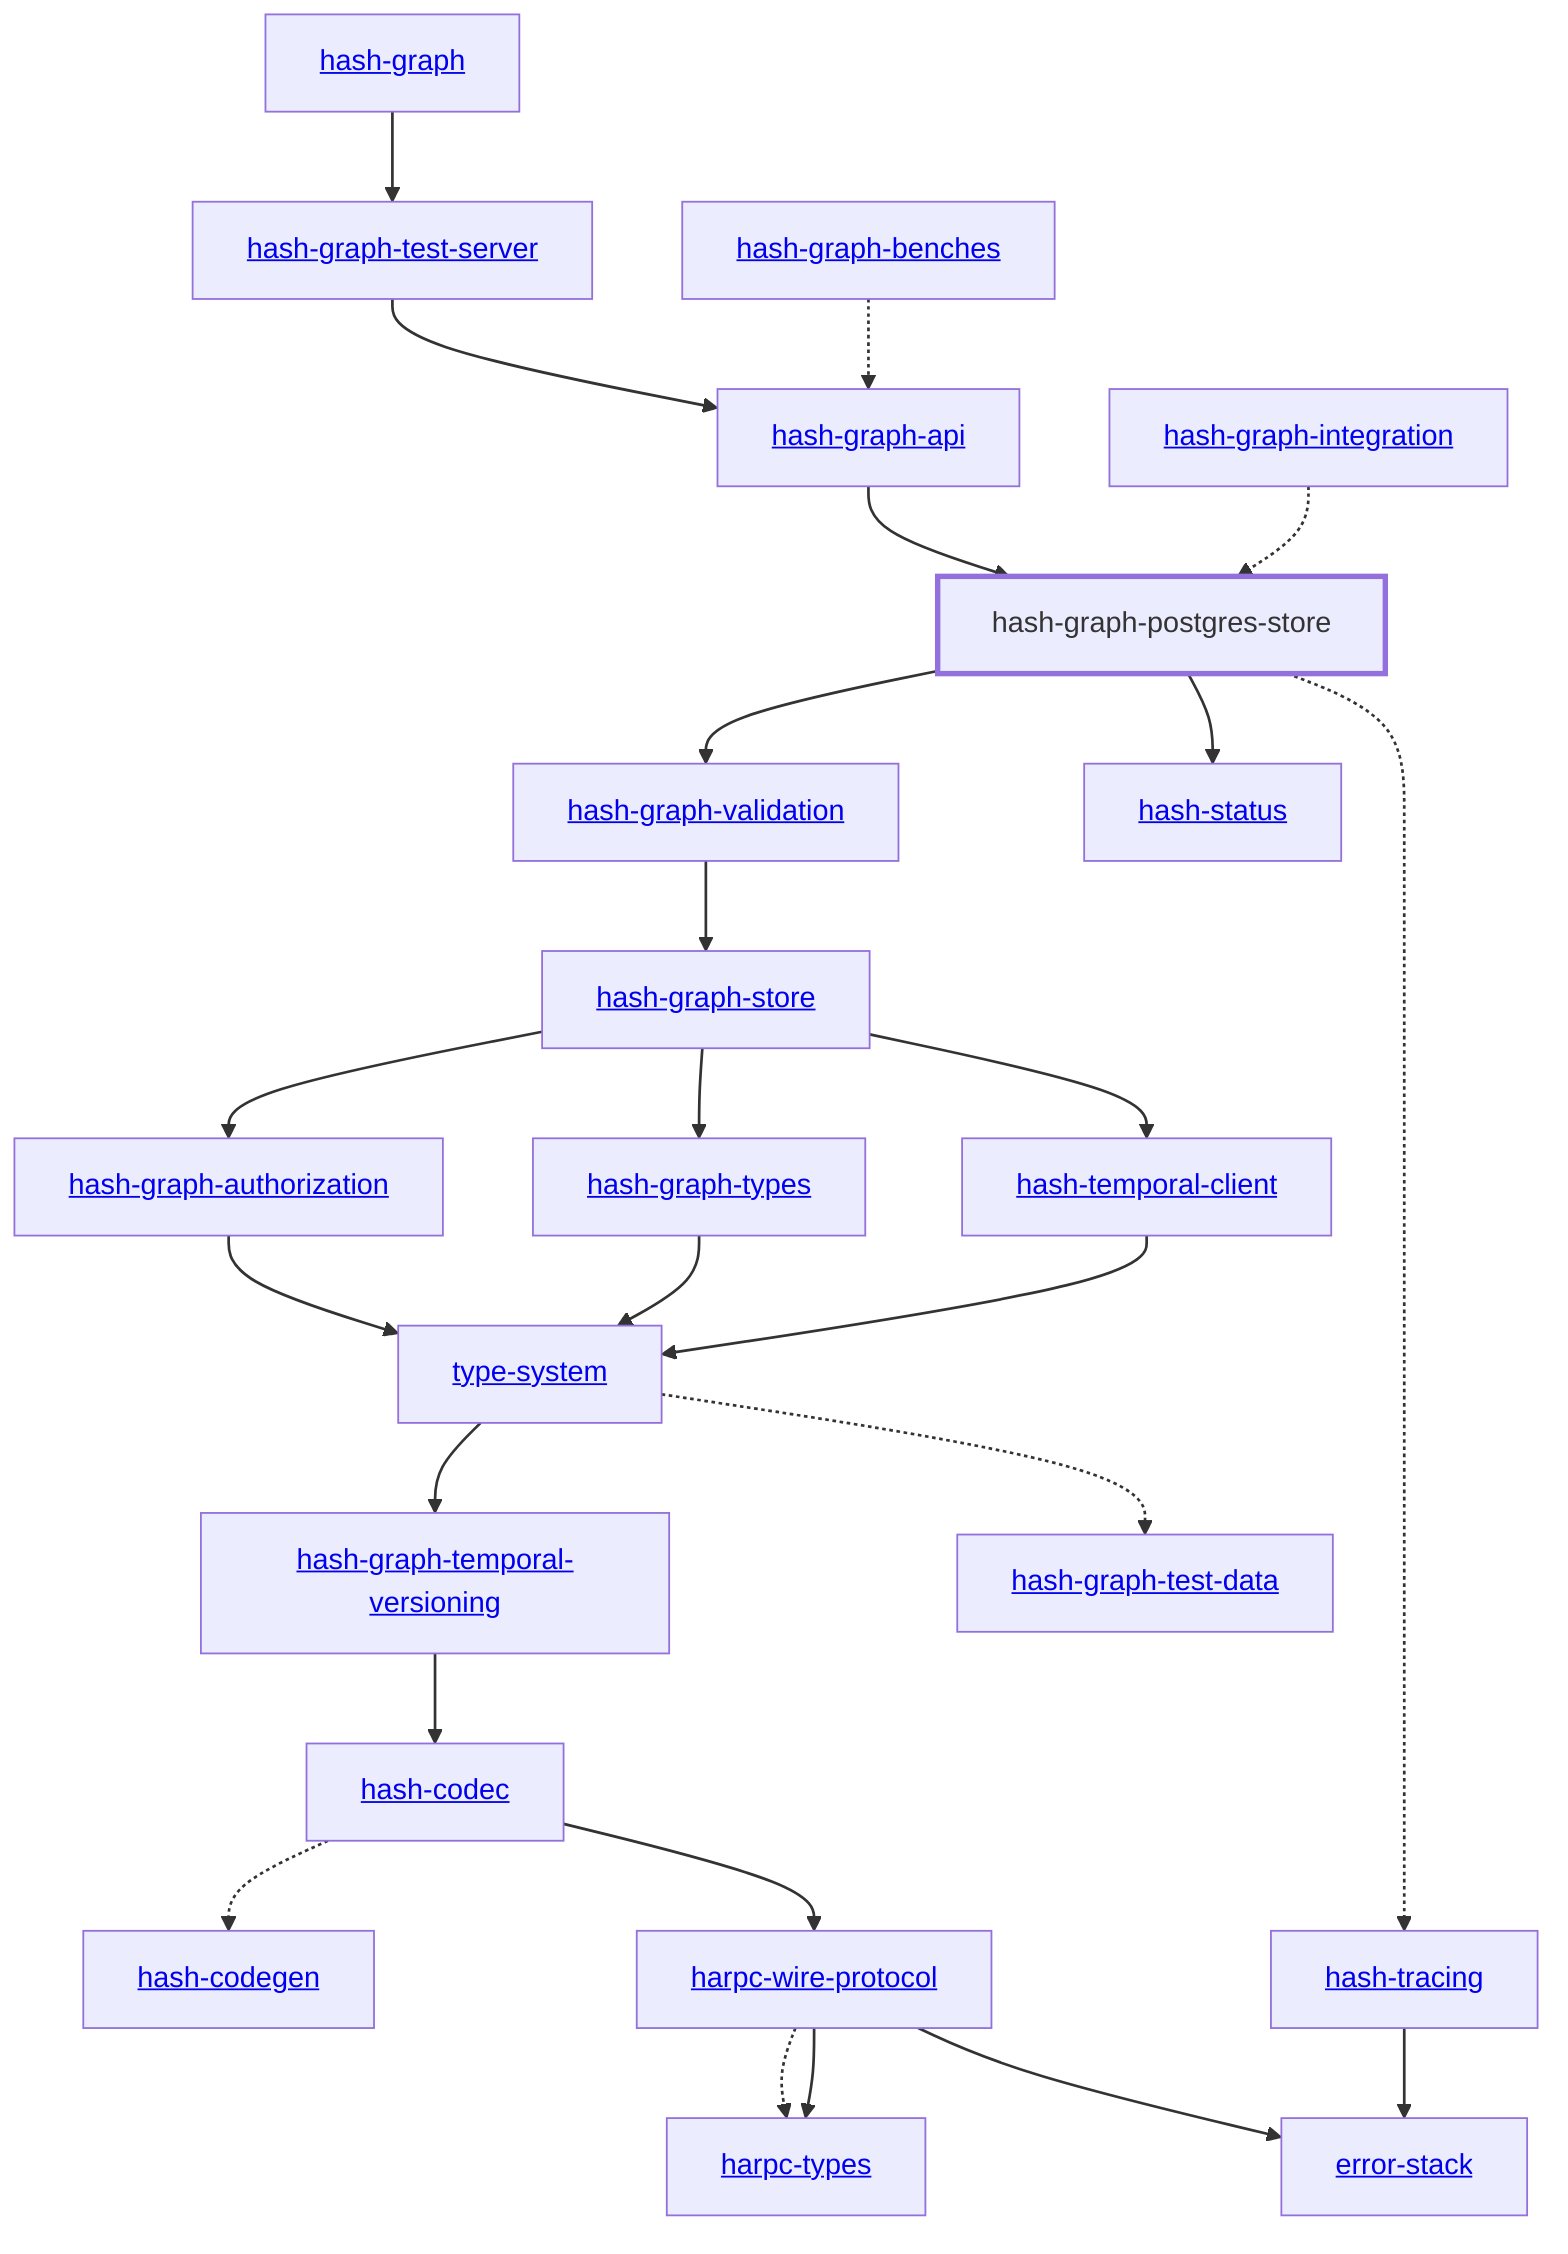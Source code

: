 graph TD
    linkStyle default stroke-width:1.5px
    classDef default stroke-width:1px
    classDef root stroke-width:3px
    classDef dev stroke-width:1px
    classDef build stroke-width:1px
    %% Legend
    %% --> : Normal dependency
    %% -.-> : Dev dependency
    %% ---> : Build dependency
    0[<a href="../hash_graph">hash-graph</a>]
    1[<a href="../type_system">type-system</a>]
    2[<a href="../hash_codec">hash-codec</a>]
    3[<a href="../hash_codegen">hash-codegen</a>]
    4[<a href="../hash_graph_api">hash-graph-api</a>]
    5[<a href="../hash_graph_authorization">hash-graph-authorization</a>]
    6[hash-graph-postgres-store]
    class 6 root
    7[<a href="../hash_graph_store">hash-graph-store</a>]
    8[<a href="../hash_graph_temporal_versioning">hash-graph-temporal-versioning</a>]
    9[<a href="../hash_graph_test_server">hash-graph-test-server</a>]
    10[<a href="../hash_graph_types">hash-graph-types</a>]
    11[<a href="../hash_graph_validation">hash-graph-validation</a>]
    12[<a href="../harpc_types">harpc-types</a>]
    13[<a href="../harpc_wire_protocol">harpc-wire-protocol</a>]
    14[<a href="../hash_status">hash-status</a>]
    15[<a href="../hash_temporal_client">hash-temporal-client</a>]
    16[<a href="../hash_tracing">hash-tracing</a>]
    17[<a href="../error_stack">error-stack</a>]
    18[<a href="../hash_graph_benches">hash-graph-benches</a>]
    19[<a href="../hash_graph_integration">hash-graph-integration</a>]
    20[<a href="../hash_graph_test_data">hash-graph-test-data</a>]
    0 --> 9
    1 --> 8
    1 -.-> 20
    2 -.-> 3
    2 --> 13
    4 --> 6
    5 --> 1
    6 --> 11
    6 --> 14
    6 -.-> 16
    7 --> 5
    7 --> 10
    7 --> 15
    8 --> 2
    9 --> 4
    10 --> 1
    11 --> 7
    13 -.-> 12
    13 --> 12
    13 --> 17
    15 --> 1
    16 --> 17
    18 -.-> 4
    19 -.-> 6
